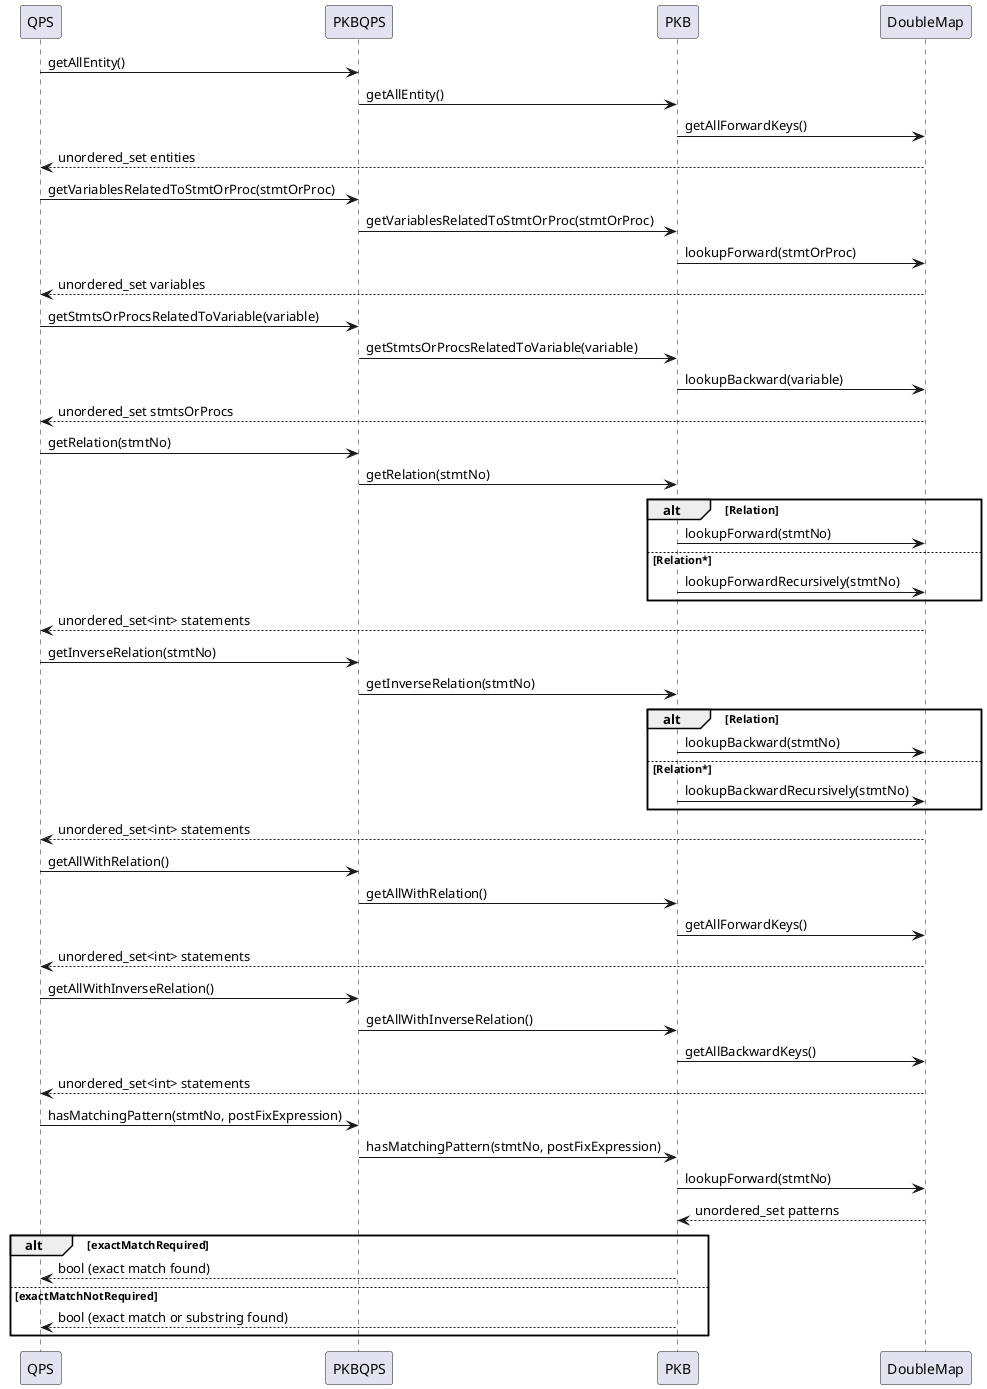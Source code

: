 @startuml
QPS->PKBQPS: getAllEntity()
PKBQPS->PKB: getAllEntity()
PKB->DoubleMap: getAllForwardKeys()
DoubleMap-->QPS: unordered_set entities

QPS->PKBQPS: getVariablesRelatedToStmtOrProc(stmtOrProc)
PKBQPS->PKB: getVariablesRelatedToStmtOrProc(stmtOrProc)
PKB->DoubleMap: lookupForward(stmtOrProc)
DoubleMap-->QPS: unordered_set variables

QPS->PKBQPS: getStmtsOrProcsRelatedToVariable(variable)
PKBQPS->PKB: getStmtsOrProcsRelatedToVariable(variable)
PKB->DoubleMap: lookupBackward(variable)
DoubleMap-->QPS: unordered_set stmtsOrProcs

QPS->PKBQPS: getRelation(stmtNo)
PKBQPS->PKB: getRelation(stmtNo)
alt Relation
    PKB->DoubleMap: lookupForward(stmtNo)
else Relation*
    PKB->DoubleMap: lookupForwardRecursively(stmtNo)
end
DoubleMap-->QPS: unordered_set<int> statements

QPS->PKBQPS: getInverseRelation(stmtNo)
PKBQPS->PKB: getInverseRelation(stmtNo)
alt Relation
    PKB->DoubleMap: lookupBackward(stmtNo)
else Relation*
    PKB->DoubleMap: lookupBackwardRecursively(stmtNo)
end
DoubleMap-->QPS: unordered_set<int> statements

QPS->PKBQPS: getAllWithRelation()
PKBQPS->PKB: getAllWithRelation()
PKB->DoubleMap: getAllForwardKeys()
DoubleMap-->QPS: unordered_set<int> statements

QPS->PKBQPS: getAllWithInverseRelation()
PKBQPS->PKB: getAllWithInverseRelation()
PKB->DoubleMap: getAllBackwardKeys()
DoubleMap-->QPS: unordered_set<int> statements
QPS->PKBQPS: hasMatchingPattern(stmtNo, postFixExpression)
PKBQPS->PKB: hasMatchingPattern(stmtNo, postFixExpression)
PKB->DoubleMap: lookupForward(stmtNo)
DoubleMap-->PKB: unordered_set patterns
alt exactMatchRequired
    PKB-->QPS: bool (exact match found)
else exactMatchNotRequired
    PKB-->QPS: bool (exact match or substring found)
end
@enduml
